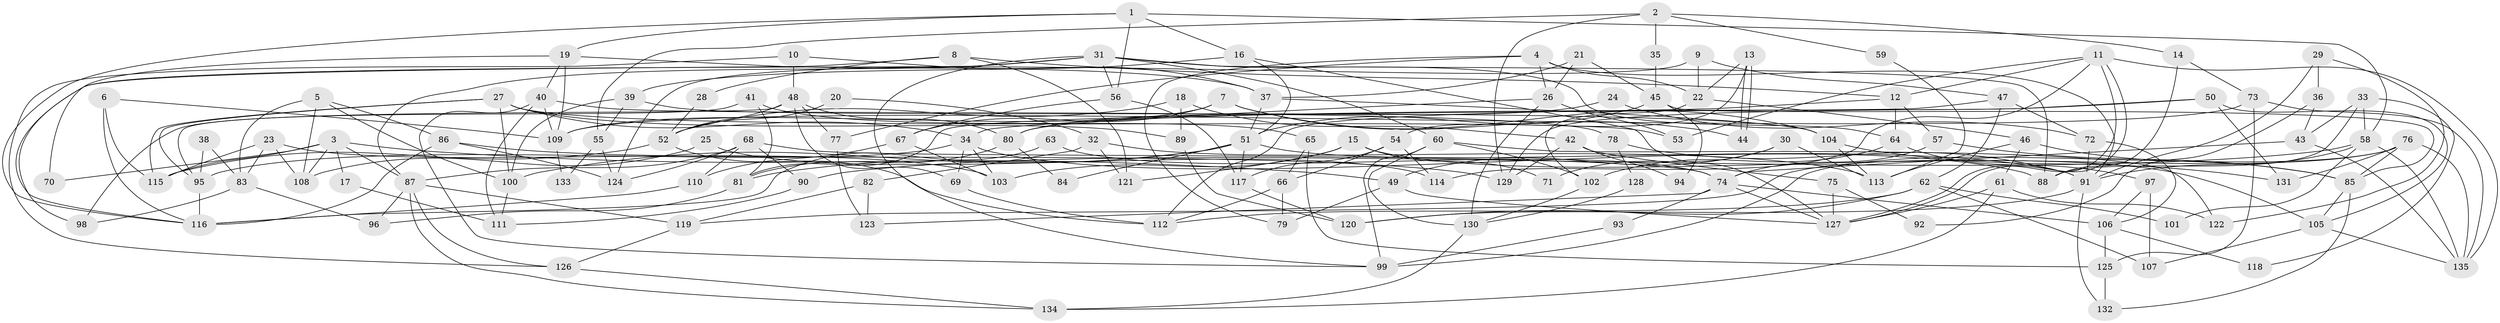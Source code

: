 // Generated by graph-tools (version 1.1) at 2025/14/03/09/25 04:14:58]
// undirected, 135 vertices, 270 edges
graph export_dot {
graph [start="1"]
  node [color=gray90,style=filled];
  1;
  2;
  3;
  4;
  5;
  6;
  7;
  8;
  9;
  10;
  11;
  12;
  13;
  14;
  15;
  16;
  17;
  18;
  19;
  20;
  21;
  22;
  23;
  24;
  25;
  26;
  27;
  28;
  29;
  30;
  31;
  32;
  33;
  34;
  35;
  36;
  37;
  38;
  39;
  40;
  41;
  42;
  43;
  44;
  45;
  46;
  47;
  48;
  49;
  50;
  51;
  52;
  53;
  54;
  55;
  56;
  57;
  58;
  59;
  60;
  61;
  62;
  63;
  64;
  65;
  66;
  67;
  68;
  69;
  70;
  71;
  72;
  73;
  74;
  75;
  76;
  77;
  78;
  79;
  80;
  81;
  82;
  83;
  84;
  85;
  86;
  87;
  88;
  89;
  90;
  91;
  92;
  93;
  94;
  95;
  96;
  97;
  98;
  99;
  100;
  101;
  102;
  103;
  104;
  105;
  106;
  107;
  108;
  109;
  110;
  111;
  112;
  113;
  114;
  115;
  116;
  117;
  118;
  119;
  120;
  121;
  122;
  123;
  124;
  125;
  126;
  127;
  128;
  129;
  130;
  131;
  132;
  133;
  134;
  135;
  1 -- 16;
  1 -- 19;
  1 -- 56;
  1 -- 58;
  1 -- 116;
  2 -- 129;
  2 -- 55;
  2 -- 14;
  2 -- 35;
  2 -- 59;
  3 -- 87;
  3 -- 115;
  3 -- 17;
  3 -- 49;
  3 -- 70;
  3 -- 108;
  4 -- 91;
  4 -- 26;
  4 -- 22;
  4 -- 77;
  4 -- 79;
  5 -- 83;
  5 -- 108;
  5 -- 86;
  5 -- 100;
  6 -- 109;
  6 -- 116;
  6 -- 115;
  7 -- 109;
  7 -- 104;
  7 -- 44;
  7 -- 67;
  8 -- 12;
  8 -- 116;
  8 -- 28;
  8 -- 121;
  9 -- 22;
  9 -- 124;
  9 -- 47;
  10 -- 126;
  10 -- 37;
  10 -- 48;
  11 -- 127;
  11 -- 127;
  11 -- 135;
  11 -- 12;
  11 -- 53;
  11 -- 114;
  12 -- 57;
  12 -- 64;
  12 -- 112;
  13 -- 22;
  13 -- 44;
  13 -- 44;
  13 -- 54;
  14 -- 88;
  14 -- 73;
  15 -- 105;
  15 -- 103;
  15 -- 71;
  15 -- 121;
  16 -- 39;
  16 -- 51;
  16 -- 127;
  17 -- 111;
  18 -- 52;
  18 -- 89;
  18 -- 42;
  19 -- 109;
  19 -- 40;
  19 -- 37;
  19 -- 70;
  20 -- 32;
  20 -- 52;
  21 -- 45;
  21 -- 26;
  21 -- 37;
  22 -- 102;
  22 -- 46;
  23 -- 115;
  23 -- 103;
  23 -- 83;
  23 -- 108;
  24 -- 80;
  24 -- 72;
  25 -- 114;
  25 -- 108;
  26 -- 34;
  26 -- 53;
  26 -- 130;
  27 -- 115;
  27 -- 34;
  27 -- 53;
  27 -- 89;
  27 -- 95;
  27 -- 100;
  28 -- 52;
  29 -- 91;
  29 -- 122;
  29 -- 36;
  30 -- 113;
  30 -- 49;
  30 -- 71;
  31 -- 64;
  31 -- 56;
  31 -- 60;
  31 -- 87;
  31 -- 88;
  31 -- 98;
  31 -- 99;
  32 -- 113;
  32 -- 121;
  32 -- 82;
  33 -- 58;
  33 -- 43;
  33 -- 88;
  33 -- 118;
  34 -- 88;
  34 -- 95;
  34 -- 69;
  34 -- 103;
  35 -- 45;
  36 -- 43;
  36 -- 92;
  37 -- 51;
  37 -- 104;
  38 -- 83;
  38 -- 95;
  39 -- 100;
  39 -- 104;
  39 -- 55;
  40 -- 111;
  40 -- 99;
  40 -- 78;
  40 -- 109;
  41 -- 65;
  41 -- 98;
  41 -- 81;
  42 -- 129;
  42 -- 75;
  42 -- 94;
  43 -- 135;
  43 -- 74;
  45 -- 51;
  45 -- 85;
  45 -- 94;
  46 -- 61;
  46 -- 85;
  46 -- 113;
  47 -- 81;
  47 -- 62;
  47 -- 72;
  48 -- 69;
  48 -- 52;
  48 -- 77;
  48 -- 80;
  48 -- 95;
  49 -- 127;
  49 -- 79;
  50 -- 105;
  50 -- 80;
  50 -- 129;
  50 -- 131;
  51 -- 100;
  51 -- 81;
  51 -- 84;
  51 -- 91;
  51 -- 117;
  52 -- 112;
  52 -- 115;
  54 -- 117;
  54 -- 66;
  54 -- 114;
  55 -- 124;
  55 -- 133;
  56 -- 117;
  56 -- 67;
  57 -- 74;
  57 -- 85;
  58 -- 135;
  58 -- 90;
  58 -- 91;
  58 -- 101;
  59 -- 113;
  60 -- 130;
  60 -- 99;
  60 -- 102;
  60 -- 122;
  61 -- 127;
  61 -- 134;
  61 -- 122;
  62 -- 112;
  62 -- 101;
  62 -- 107;
  62 -- 120;
  63 -- 74;
  63 -- 116;
  64 -- 102;
  64 -- 97;
  65 -- 66;
  65 -- 125;
  66 -- 79;
  66 -- 112;
  67 -- 103;
  67 -- 110;
  68 -- 74;
  68 -- 110;
  68 -- 87;
  68 -- 90;
  68 -- 124;
  69 -- 112;
  72 -- 91;
  72 -- 106;
  73 -- 125;
  73 -- 109;
  73 -- 135;
  74 -- 123;
  74 -- 127;
  74 -- 93;
  74 -- 106;
  75 -- 127;
  75 -- 92;
  76 -- 85;
  76 -- 99;
  76 -- 119;
  76 -- 131;
  76 -- 135;
  77 -- 123;
  78 -- 91;
  78 -- 128;
  80 -- 81;
  80 -- 84;
  81 -- 96;
  82 -- 119;
  82 -- 123;
  83 -- 96;
  83 -- 98;
  85 -- 105;
  85 -- 132;
  86 -- 116;
  86 -- 124;
  86 -- 129;
  87 -- 96;
  87 -- 119;
  87 -- 126;
  87 -- 134;
  89 -- 120;
  90 -- 111;
  91 -- 120;
  91 -- 132;
  93 -- 99;
  95 -- 116;
  97 -- 106;
  97 -- 107;
  100 -- 111;
  102 -- 130;
  104 -- 131;
  104 -- 113;
  105 -- 135;
  105 -- 107;
  106 -- 118;
  106 -- 125;
  109 -- 133;
  110 -- 116;
  117 -- 120;
  119 -- 126;
  125 -- 132;
  126 -- 134;
  128 -- 130;
  130 -- 134;
}
